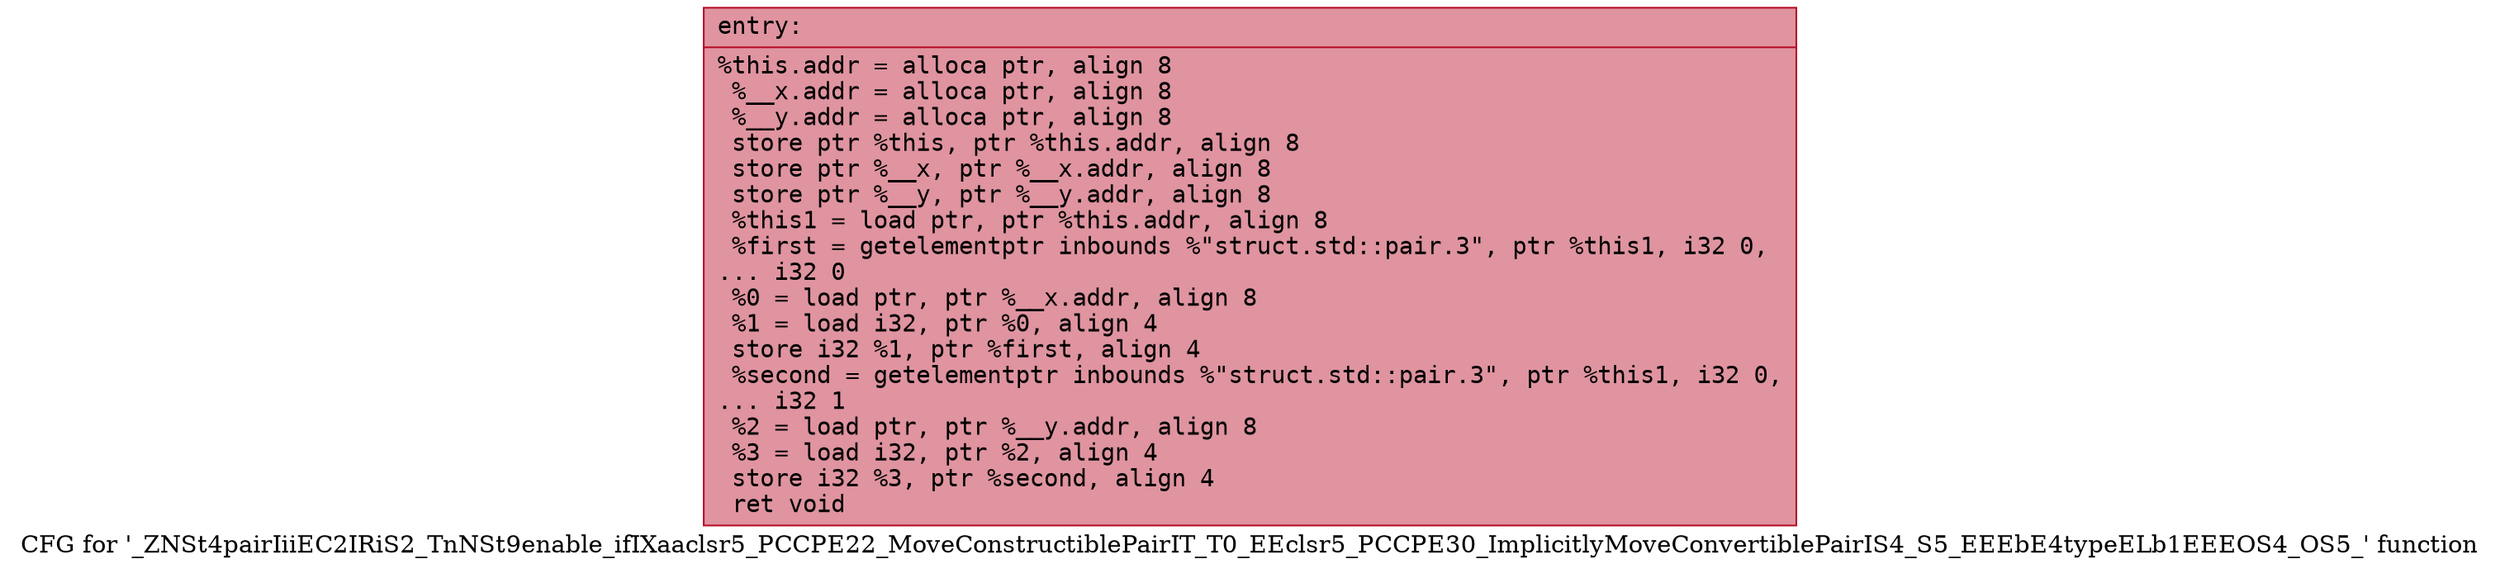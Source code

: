 digraph "CFG for '_ZNSt4pairIiiEC2IRiS2_TnNSt9enable_ifIXaaclsr5_PCCPE22_MoveConstructiblePairIT_T0_EEclsr5_PCCPE30_ImplicitlyMoveConvertiblePairIS4_S5_EEEbE4typeELb1EEEOS4_OS5_' function" {
	label="CFG for '_ZNSt4pairIiiEC2IRiS2_TnNSt9enable_ifIXaaclsr5_PCCPE22_MoveConstructiblePairIT_T0_EEclsr5_PCCPE30_ImplicitlyMoveConvertiblePairIS4_S5_EEEbE4typeELb1EEEOS4_OS5_' function";

	Node0x55579cd9ef40 [shape=record,color="#b70d28ff", style=filled, fillcolor="#b70d2870" fontname="Courier",label="{entry:\l|  %this.addr = alloca ptr, align 8\l  %__x.addr = alloca ptr, align 8\l  %__y.addr = alloca ptr, align 8\l  store ptr %this, ptr %this.addr, align 8\l  store ptr %__x, ptr %__x.addr, align 8\l  store ptr %__y, ptr %__y.addr, align 8\l  %this1 = load ptr, ptr %this.addr, align 8\l  %first = getelementptr inbounds %\"struct.std::pair.3\", ptr %this1, i32 0,\l... i32 0\l  %0 = load ptr, ptr %__x.addr, align 8\l  %1 = load i32, ptr %0, align 4\l  store i32 %1, ptr %first, align 4\l  %second = getelementptr inbounds %\"struct.std::pair.3\", ptr %this1, i32 0,\l... i32 1\l  %2 = load ptr, ptr %__y.addr, align 8\l  %3 = load i32, ptr %2, align 4\l  store i32 %3, ptr %second, align 4\l  ret void\l}"];
}
